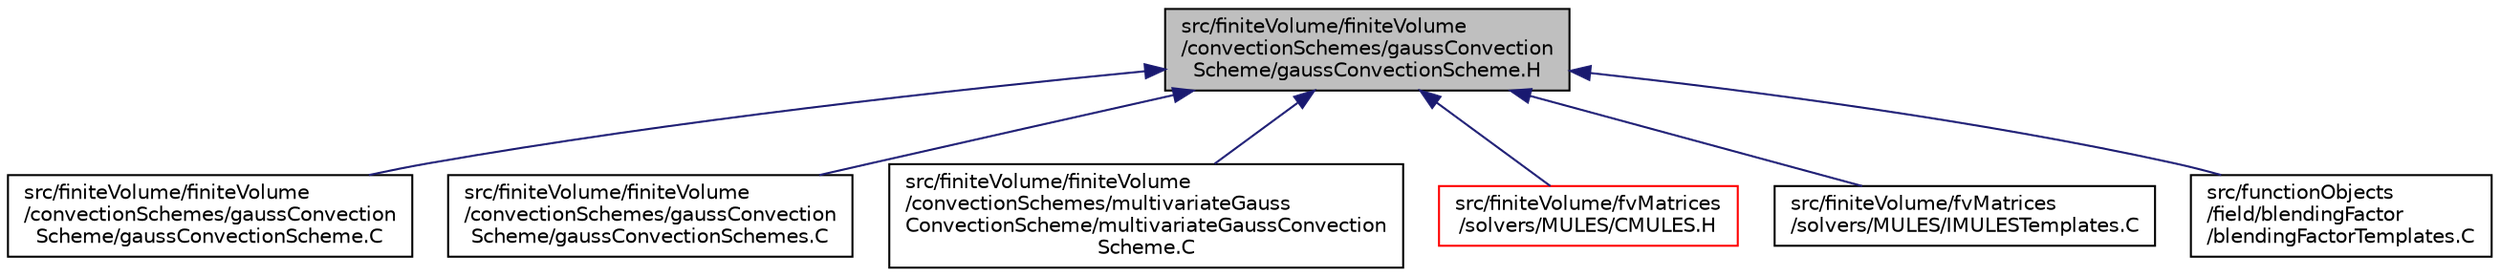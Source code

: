 digraph "src/finiteVolume/finiteVolume/convectionSchemes/gaussConvectionScheme/gaussConvectionScheme.H"
{
  bgcolor="transparent";
  edge [fontname="Helvetica",fontsize="10",labelfontname="Helvetica",labelfontsize="10"];
  node [fontname="Helvetica",fontsize="10",shape=record];
  Node106 [label="src/finiteVolume/finiteVolume\l/convectionSchemes/gaussConvection\lScheme/gaussConvectionScheme.H",height=0.2,width=0.4,color="black", fillcolor="grey75", style="filled", fontcolor="black"];
  Node106 -> Node107 [dir="back",color="midnightblue",fontsize="10",style="solid",fontname="Helvetica"];
  Node107 [label="src/finiteVolume/finiteVolume\l/convectionSchemes/gaussConvection\lScheme/gaussConvectionScheme.C",height=0.2,width=0.4,color="black",URL="$a02939.html"];
  Node106 -> Node108 [dir="back",color="midnightblue",fontsize="10",style="solid",fontname="Helvetica"];
  Node108 [label="src/finiteVolume/finiteVolume\l/convectionSchemes/gaussConvection\lScheme/gaussConvectionSchemes.C",height=0.2,width=0.4,color="black",URL="$a02945.html"];
  Node106 -> Node109 [dir="back",color="midnightblue",fontsize="10",style="solid",fontname="Helvetica"];
  Node109 [label="src/finiteVolume/finiteVolume\l/convectionSchemes/multivariateGauss\lConvectionScheme/multivariateGaussConvection\lScheme.C",height=0.2,width=0.4,color="black",URL="$a02948.html"];
  Node106 -> Node110 [dir="back",color="midnightblue",fontsize="10",style="solid",fontname="Helvetica"];
  Node110 [label="src/finiteVolume/fvMatrices\l/solvers/MULES/CMULES.H",height=0.2,width=0.4,color="red",URL="$a03488.html",tooltip="CMULES: Multidimensional universal limiter for explicit corrected implicit solution. "];
  Node106 -> Node113 [dir="back",color="midnightblue",fontsize="10",style="solid",fontname="Helvetica"];
  Node113 [label="src/finiteVolume/fvMatrices\l/solvers/MULES/IMULESTemplates.C",height=0.2,width=0.4,color="black",URL="$a03500.html"];
  Node106 -> Node114 [dir="back",color="midnightblue",fontsize="10",style="solid",fontname="Helvetica"];
  Node114 [label="src/functionObjects\l/field/blendingFactor\l/blendingFactorTemplates.C",height=0.2,width=0.4,color="black",URL="$a04550.html"];
}
